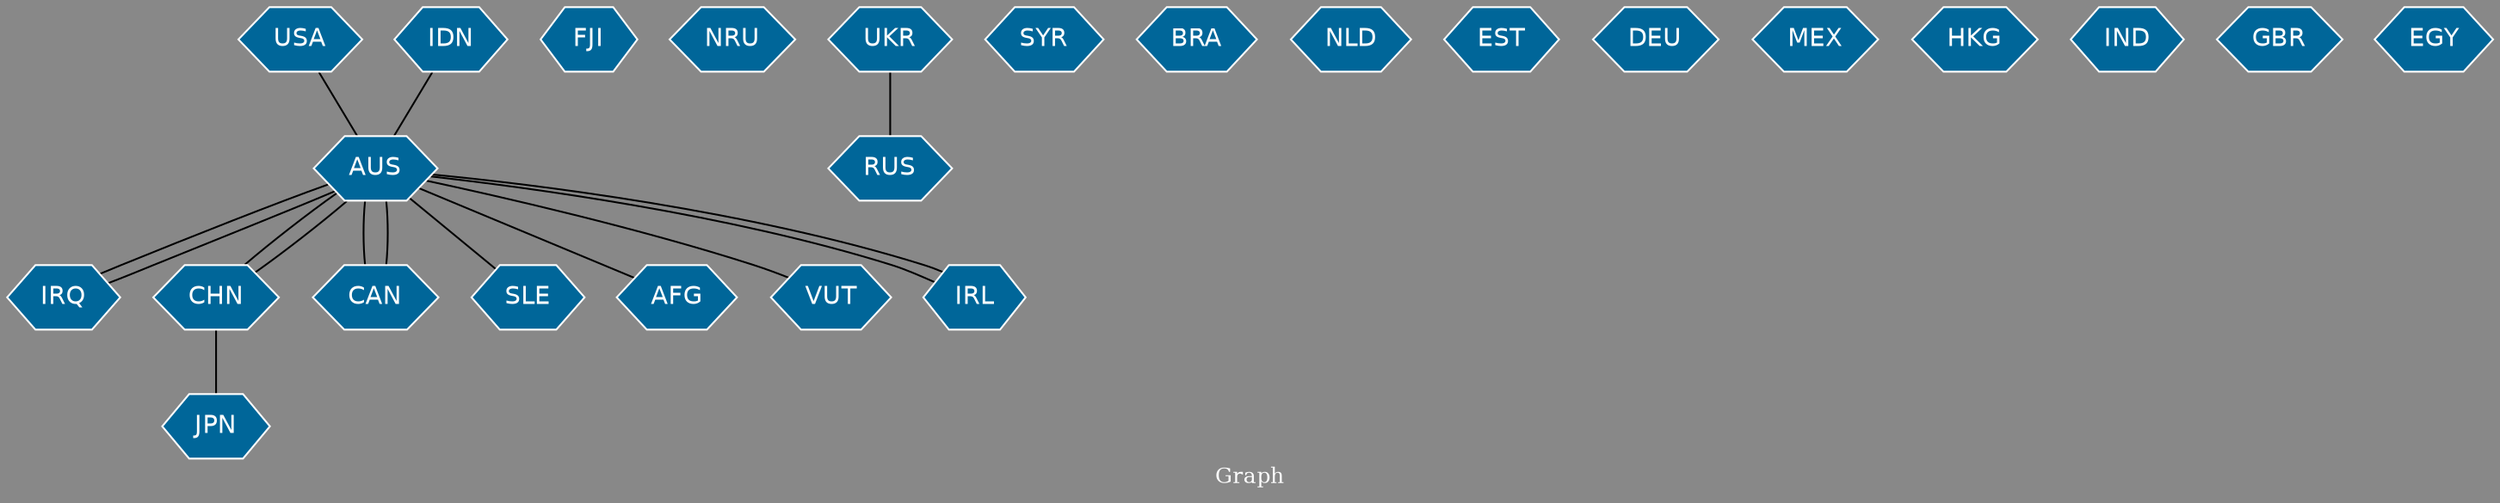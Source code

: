 // Countries together in item graph
graph {
	graph [bgcolor="#888888" fontcolor=white fontsize=12 label="Graph" outputorder=edgesfirst overlap=prism]
	node [color=white fillcolor="#006699" fontcolor=white fontname=Helvetica shape=hexagon style=filled]
	edge [arrowhead=open color=black fontcolor=white fontname=Courier fontsize=12]
		AUS [label=AUS]
		FJI [label=FJI]
		NRU [label=NRU]
		RUS [label=RUS]
		SYR [label=SYR]
		IRQ [label=IRQ]
		CHN [label=CHN]
		JPN [label=JPN]
		BRA [label=BRA]
		USA [label=USA]
		CAN [label=CAN]
		NLD [label=NLD]
		EST [label=EST]
		DEU [label=DEU]
		MEX [label=MEX]
		IDN [label=IDN]
		SLE [label=SLE]
		HKG [label=HKG]
		IND [label=IND]
		AFG [label=AFG]
		UKR [label=UKR]
		GBR [label=GBR]
		VUT [label=VUT]
		IRL [label=IRL]
		EGY [label=EGY]
			AUS -- AFG [weight=1]
			USA -- AUS [weight=1]
			AUS -- SLE [weight=1]
			UKR -- RUS [weight=1]
			AUS -- CHN [weight=1]
			CHN -- JPN [weight=1]
			AUS -- IRL [weight=1]
			CHN -- AUS [weight=2]
			AUS -- IRQ [weight=2]
			AUS -- VUT [weight=1]
			IRQ -- AUS [weight=1]
			IRL -- AUS [weight=1]
			AUS -- CAN [weight=1]
			CAN -- AUS [weight=2]
			IDN -- AUS [weight=1]
}